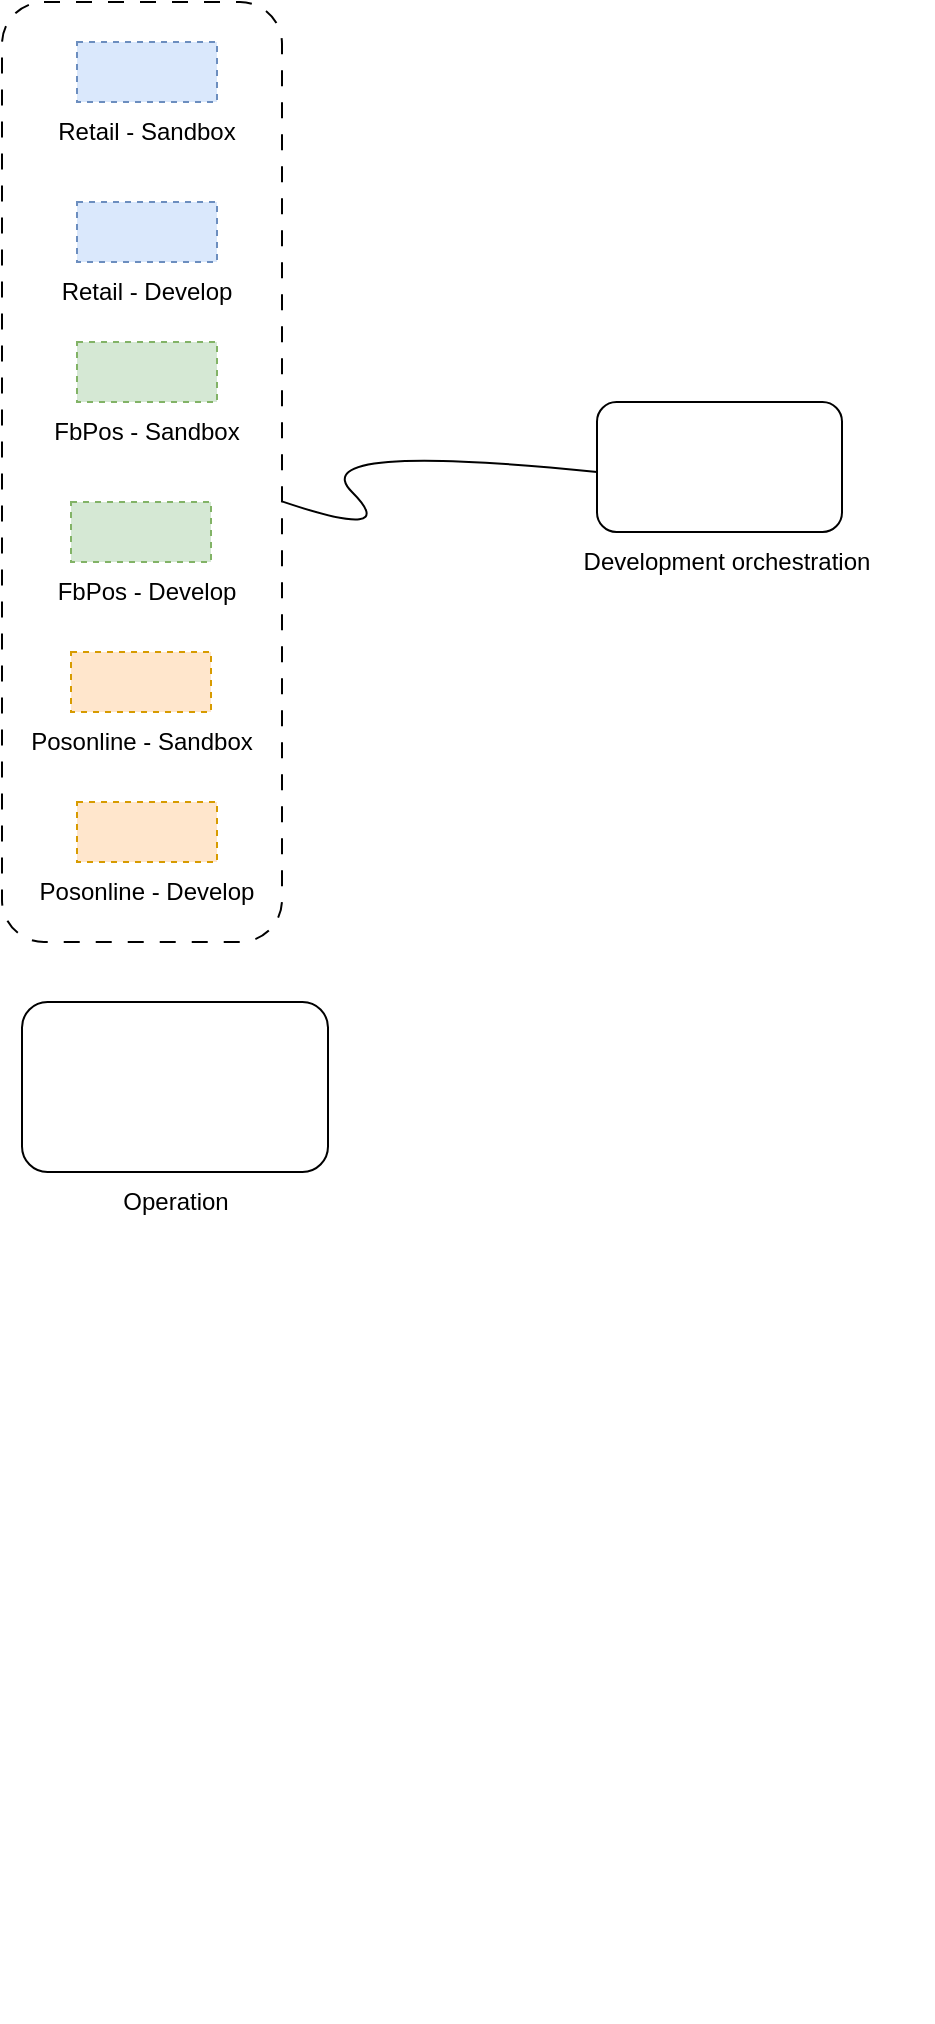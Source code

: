 <mxfile version="26.2.15">
  <diagram name="Page-1" id="dLwagWigHJylYRhr7byR">
    <mxGraphModel dx="1233" dy="550" grid="1" gridSize="10" guides="1" tooltips="1" connect="1" arrows="1" fold="1" page="1" pageScale="1" pageWidth="827" pageHeight="1169" math="0" shadow="0">
      <root>
        <mxCell id="0" />
        <mxCell id="1" parent="0" />
        <mxCell id="zr48DvdfPHjfLI16CQ7y-4" value="" style="shape=image;verticalLabelPosition=bottom;labelBackgroundColor=default;verticalAlign=top;aspect=fixed;imageAspect=0;image=https://upload.wikimedia.org/wikipedia/commons/thumb/a/ab/Haproxy-logo.png/640px-Haproxy-logo.png;" vertex="1" parent="1">
          <mxGeometry x="200" y="585" width="63.61" height="50" as="geometry" />
        </mxCell>
        <mxCell id="zr48DvdfPHjfLI16CQ7y-8" value="" style="group" vertex="1" connectable="0" parent="1">
          <mxGeometry x="280" y="210" width="185" height="95" as="geometry" />
        </mxCell>
        <mxCell id="zr48DvdfPHjfLI16CQ7y-6" value="" style="rounded=1;whiteSpace=wrap;html=1;fillColor=none;" vertex="1" parent="zr48DvdfPHjfLI16CQ7y-8">
          <mxGeometry x="27.5" width="122.5" height="65" as="geometry" />
        </mxCell>
        <mxCell id="zr48DvdfPHjfLI16CQ7y-1" value="" style="shape=image;verticalLabelPosition=bottom;labelBackgroundColor=default;verticalAlign=top;aspect=fixed;imageAspect=0;image=https://plmlab.math.cnrs.fr/uploads/-/system/project/avatar/1748/nomad.png;fontStyle=1" vertex="1" parent="zr48DvdfPHjfLI16CQ7y-8">
          <mxGeometry x="106.5" y="15" width="40" height="40" as="geometry" />
        </mxCell>
        <mxCell id="zr48DvdfPHjfLI16CQ7y-2" value="" style="shape=image;verticalLabelPosition=bottom;labelBackgroundColor=default;verticalAlign=top;aspect=fixed;imageAspect=0;image=https://global-uploads.webflow.com/6203daf47137054c031fa0e6/64071d4ee3e10617c9106129_consul.png;fontStyle=1" vertex="1" parent="zr48DvdfPHjfLI16CQ7y-8">
          <mxGeometry x="27.5" y="10" width="50" height="50" as="geometry" />
        </mxCell>
        <mxCell id="zr48DvdfPHjfLI16CQ7y-7" value="Development orchestration" style="text;html=1;align=center;verticalAlign=middle;whiteSpace=wrap;rounded=0;" vertex="1" parent="zr48DvdfPHjfLI16CQ7y-8">
          <mxGeometry y="65" width="185" height="30" as="geometry" />
        </mxCell>
        <mxCell id="zr48DvdfPHjfLI16CQ7y-23" value="" style="group" vertex="1" connectable="0" parent="1">
          <mxGeometry x="10.0" y="10" width="140" height="470" as="geometry" />
        </mxCell>
        <mxCell id="zr48DvdfPHjfLI16CQ7y-22" value="" style="rounded=1;whiteSpace=wrap;html=1;dashed=1;dashPattern=8 8;" vertex="1" parent="zr48DvdfPHjfLI16CQ7y-23">
          <mxGeometry width="140" height="470" as="geometry" />
        </mxCell>
        <mxCell id="zr48DvdfPHjfLI16CQ7y-9" value="" style="rounded=0;whiteSpace=wrap;html=1;fillColor=#dae8fc;dashed=1;strokeColor=#6c8ebf;" vertex="1" parent="zr48DvdfPHjfLI16CQ7y-23">
          <mxGeometry x="37.5" y="20" width="70" height="30" as="geometry" />
        </mxCell>
        <mxCell id="zr48DvdfPHjfLI16CQ7y-10" value="Retail - Sandbox" style="text;html=1;align=center;verticalAlign=middle;whiteSpace=wrap;rounded=0;" vertex="1" parent="zr48DvdfPHjfLI16CQ7y-23">
          <mxGeometry x="20" y="50" width="105" height="30" as="geometry" />
        </mxCell>
        <mxCell id="zr48DvdfPHjfLI16CQ7y-11" value="" style="rounded=0;whiteSpace=wrap;html=1;fillColor=#dae8fc;dashed=1;strokeColor=#6c8ebf;" vertex="1" parent="zr48DvdfPHjfLI16CQ7y-23">
          <mxGeometry x="37.5" y="100" width="70" height="30" as="geometry" />
        </mxCell>
        <mxCell id="zr48DvdfPHjfLI16CQ7y-12" value="Retail - Develop" style="text;html=1;align=center;verticalAlign=middle;whiteSpace=wrap;rounded=0;" vertex="1" parent="zr48DvdfPHjfLI16CQ7y-23">
          <mxGeometry x="20" y="130" width="105" height="30" as="geometry" />
        </mxCell>
        <mxCell id="zr48DvdfPHjfLI16CQ7y-13" value="" style="rounded=0;whiteSpace=wrap;html=1;fillColor=#d5e8d4;dashed=1;strokeColor=#82b366;" vertex="1" parent="zr48DvdfPHjfLI16CQ7y-23">
          <mxGeometry x="37.5" y="170" width="70" height="30" as="geometry" />
        </mxCell>
        <mxCell id="zr48DvdfPHjfLI16CQ7y-14" value="FbPos - Sandbox" style="text;html=1;align=center;verticalAlign=middle;whiteSpace=wrap;rounded=0;" vertex="1" parent="zr48DvdfPHjfLI16CQ7y-23">
          <mxGeometry x="20" y="200" width="105" height="30" as="geometry" />
        </mxCell>
        <mxCell id="zr48DvdfPHjfLI16CQ7y-15" value="" style="rounded=0;whiteSpace=wrap;html=1;fillColor=#d5e8d4;dashed=1;strokeColor=#82b366;" vertex="1" parent="zr48DvdfPHjfLI16CQ7y-23">
          <mxGeometry x="34.5" y="250" width="70" height="30" as="geometry" />
        </mxCell>
        <mxCell id="zr48DvdfPHjfLI16CQ7y-16" value="FbPos - Develop" style="text;html=1;align=center;verticalAlign=middle;whiteSpace=wrap;rounded=0;" vertex="1" parent="zr48DvdfPHjfLI16CQ7y-23">
          <mxGeometry x="20" y="280" width="105" height="30" as="geometry" />
        </mxCell>
        <mxCell id="zr48DvdfPHjfLI16CQ7y-17" value="" style="rounded=0;whiteSpace=wrap;html=1;fillColor=#ffe6cc;dashed=1;strokeColor=#d79b00;" vertex="1" parent="zr48DvdfPHjfLI16CQ7y-23">
          <mxGeometry x="34.5" y="325" width="70" height="30" as="geometry" />
        </mxCell>
        <mxCell id="zr48DvdfPHjfLI16CQ7y-18" value="Posonline - Sandbox" style="text;html=1;align=center;verticalAlign=middle;whiteSpace=wrap;rounded=0;" vertex="1" parent="zr48DvdfPHjfLI16CQ7y-23">
          <mxGeometry x="9.5" y="355" width="120" height="30" as="geometry" />
        </mxCell>
        <mxCell id="zr48DvdfPHjfLI16CQ7y-19" value="" style="rounded=0;whiteSpace=wrap;html=1;fillColor=#ffe6cc;dashed=1;strokeColor=#d79b00;" vertex="1" parent="zr48DvdfPHjfLI16CQ7y-23">
          <mxGeometry x="37.5" y="400" width="70" height="30" as="geometry" />
        </mxCell>
        <mxCell id="zr48DvdfPHjfLI16CQ7y-20" value="Posonline - Develop" style="text;html=1;align=center;verticalAlign=middle;whiteSpace=wrap;rounded=0;" vertex="1" parent="zr48DvdfPHjfLI16CQ7y-23">
          <mxGeometry x="11.25" y="430" width="122.5" height="30" as="geometry" />
        </mxCell>
        <mxCell id="zr48DvdfPHjfLI16CQ7y-25" value="" style="curved=1;endArrow=none;html=1;rounded=0;entryX=0;entryY=0.5;entryDx=0;entryDy=0;exitX=0.997;exitY=0.531;exitDx=0;exitDy=0;exitPerimeter=0;startFill=0;" edge="1" parent="1" source="zr48DvdfPHjfLI16CQ7y-22" target="zr48DvdfPHjfLI16CQ7y-2">
          <mxGeometry width="50" height="50" relative="1" as="geometry">
            <mxPoint x="160" y="280" as="sourcePoint" />
            <mxPoint x="210" y="230" as="targetPoint" />
            <Array as="points">
              <mxPoint x="210" y="280" />
              <mxPoint x="160" y="230" />
            </Array>
          </mxGeometry>
        </mxCell>
        <mxCell id="zr48DvdfPHjfLI16CQ7y-32" value="" style="group" vertex="1" connectable="0" parent="1">
          <mxGeometry x="20" y="510" width="153" height="115" as="geometry" />
        </mxCell>
        <mxCell id="zr48DvdfPHjfLI16CQ7y-30" value="" style="rounded=1;whiteSpace=wrap;html=1;fillColor=none;" vertex="1" parent="zr48DvdfPHjfLI16CQ7y-32">
          <mxGeometry width="153" height="85" as="geometry" />
        </mxCell>
        <mxCell id="zr48DvdfPHjfLI16CQ7y-26" value="" style="shape=image;verticalLabelPosition=bottom;labelBackgroundColor=default;verticalAlign=top;aspect=fixed;imageAspect=0;image=https://global-uploads.webflow.com/6203daf47137054c031fa0e6/64071d4ee3e10617c9106129_consul.png;fontStyle=1" vertex="1" parent="zr48DvdfPHjfLI16CQ7y-32">
          <mxGeometry x="11.5" y="27.5" width="50" height="50" as="geometry" />
        </mxCell>
        <mxCell id="zr48DvdfPHjfLI16CQ7y-27" value="" style="shape=image;verticalLabelPosition=bottom;labelBackgroundColor=default;verticalAlign=top;aspect=fixed;imageAspect=0;image=https://www.svgrepo.com/show/448679/vault.svg;" vertex="1" parent="zr48DvdfPHjfLI16CQ7y-32">
          <mxGeometry x="103" y="35" width="38" height="38" as="geometry" />
        </mxCell>
        <mxCell id="zr48DvdfPHjfLI16CQ7y-29" value="" style="shape=image;verticalLabelPosition=bottom;labelBackgroundColor=default;verticalAlign=top;aspect=fixed;imageAspect=0;image=https://static-00.iconduck.com/assets.00/ansible-icon-2048x2048-mc4z634w.png;" vertex="1" parent="zr48DvdfPHjfLI16CQ7y-32">
          <mxGeometry x="61.5" y="5" width="30" height="30" as="geometry" />
        </mxCell>
        <mxCell id="zr48DvdfPHjfLI16CQ7y-31" value="Operation" style="text;html=1;align=center;verticalAlign=middle;whiteSpace=wrap;rounded=0;" vertex="1" parent="zr48DvdfPHjfLI16CQ7y-32">
          <mxGeometry x="46.5" y="85" width="60" height="30" as="geometry" />
        </mxCell>
        <mxCell id="zr48DvdfPHjfLI16CQ7y-33" value="" style="shape=image;verticalLabelPosition=bottom;labelBackgroundColor=default;verticalAlign=top;aspect=fixed;imageAspect=0;image=https://gitlab.com/uploads/-/system/project/avatar/11674053/gitlab-ci-cd-logo_2x.png;" vertex="1" parent="1">
          <mxGeometry x="48.69" y="670" width="62.63" height="70" as="geometry" />
        </mxCell>
        <mxCell id="zr48DvdfPHjfLI16CQ7y-38" value="" style="shape=image;verticalLabelPosition=bottom;labelBackgroundColor=default;verticalAlign=top;aspect=fixed;imageAspect=0;image=https://cdn4.iconfinder.com/data/icons/logos-and-brands/512/144_Gitlab_logo_logos-512.png;" vertex="1" parent="1">
          <mxGeometry x="20" y="790" width="60" height="60" as="geometry" />
        </mxCell>
        <mxCell id="zr48DvdfPHjfLI16CQ7y-39" value="" style="shape=image;verticalLabelPosition=bottom;labelBackgroundColor=default;verticalAlign=top;aspect=fixed;imageAspect=0;image=https://static-00.iconduck.com/assets.00/file-type-nginx-icon-1793x2048-yt5u3fm7.png;" vertex="1" parent="1">
          <mxGeometry x="440" y="600" width="35.03" height="40" as="geometry" />
        </mxCell>
        <mxCell id="zr48DvdfPHjfLI16CQ7y-81" value="" style="shape=image;verticalLabelPosition=bottom;labelBackgroundColor=default;verticalAlign=top;aspect=fixed;imageAspect=0;image=https://static-00.iconduck.com/assets.00/internet-icon-1024x1024-17xg0vsk.png;" vertex="1" parent="1">
          <mxGeometry x="190" y="950" width="40" height="40" as="geometry" />
        </mxCell>
        <mxCell id="zr48DvdfPHjfLI16CQ7y-82" value="" style="shape=image;verticalLabelPosition=bottom;labelBackgroundColor=default;verticalAlign=top;aspect=fixed;imageAspect=0;image=https://cdn-icons-png.flaticon.com/512/8336/8336875.png;" vertex="1" parent="1">
          <mxGeometry x="80" y="960" width="60" height="60" as="geometry" />
        </mxCell>
      </root>
    </mxGraphModel>
  </diagram>
</mxfile>
